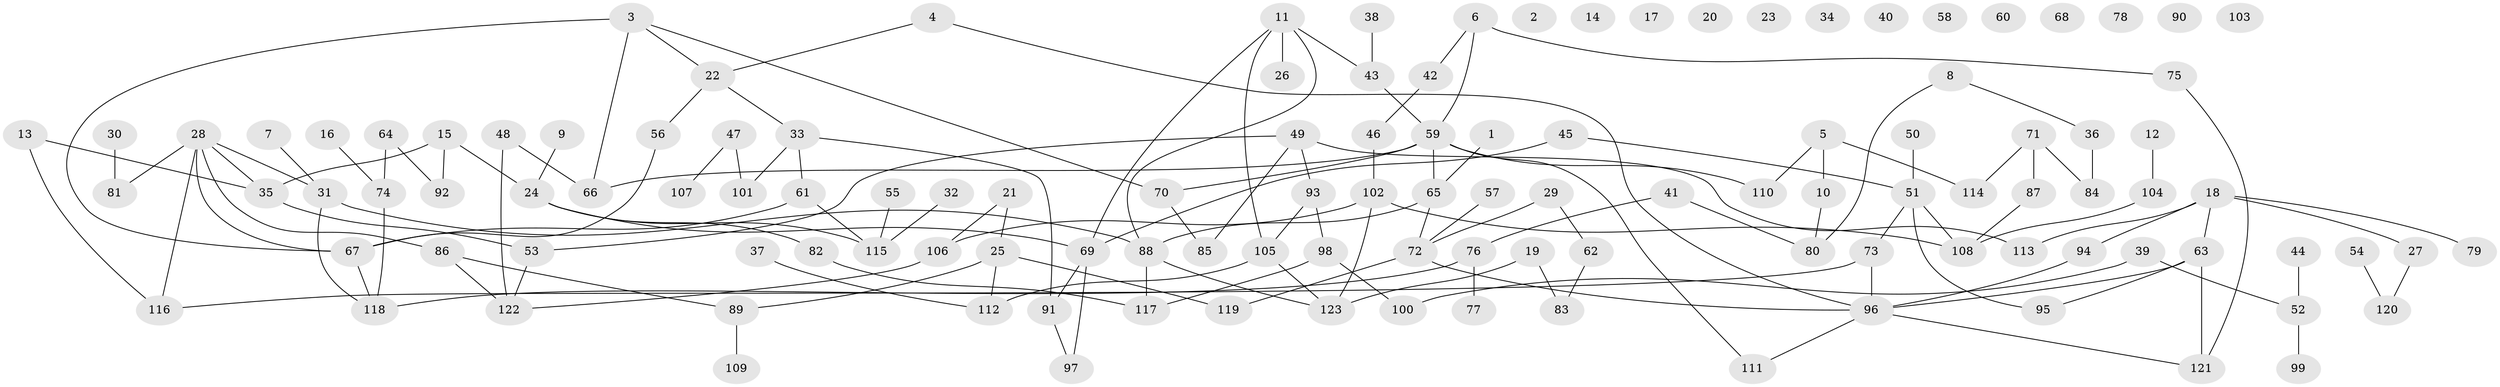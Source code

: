 // coarse degree distribution, {1: 0.16091954022988506, 0: 0.14942528735632185, 4: 0.11494252873563218, 2: 0.26436781609195403, 3: 0.16091954022988506, 8: 0.022988505747126436, 5: 0.05747126436781609, 7: 0.034482758620689655, 6: 0.034482758620689655}
// Generated by graph-tools (version 1.1) at 2025/41/03/06/25 10:41:25]
// undirected, 123 vertices, 147 edges
graph export_dot {
graph [start="1"]
  node [color=gray90,style=filled];
  1;
  2;
  3;
  4;
  5;
  6;
  7;
  8;
  9;
  10;
  11;
  12;
  13;
  14;
  15;
  16;
  17;
  18;
  19;
  20;
  21;
  22;
  23;
  24;
  25;
  26;
  27;
  28;
  29;
  30;
  31;
  32;
  33;
  34;
  35;
  36;
  37;
  38;
  39;
  40;
  41;
  42;
  43;
  44;
  45;
  46;
  47;
  48;
  49;
  50;
  51;
  52;
  53;
  54;
  55;
  56;
  57;
  58;
  59;
  60;
  61;
  62;
  63;
  64;
  65;
  66;
  67;
  68;
  69;
  70;
  71;
  72;
  73;
  74;
  75;
  76;
  77;
  78;
  79;
  80;
  81;
  82;
  83;
  84;
  85;
  86;
  87;
  88;
  89;
  90;
  91;
  92;
  93;
  94;
  95;
  96;
  97;
  98;
  99;
  100;
  101;
  102;
  103;
  104;
  105;
  106;
  107;
  108;
  109;
  110;
  111;
  112;
  113;
  114;
  115;
  116;
  117;
  118;
  119;
  120;
  121;
  122;
  123;
  1 -- 65;
  3 -- 22;
  3 -- 66;
  3 -- 67;
  3 -- 70;
  4 -- 22;
  4 -- 96;
  5 -- 10;
  5 -- 110;
  5 -- 114;
  6 -- 42;
  6 -- 59;
  6 -- 75;
  7 -- 31;
  8 -- 36;
  8 -- 80;
  9 -- 24;
  10 -- 80;
  11 -- 26;
  11 -- 43;
  11 -- 69;
  11 -- 88;
  11 -- 105;
  12 -- 104;
  13 -- 35;
  13 -- 116;
  15 -- 24;
  15 -- 35;
  15 -- 92;
  16 -- 74;
  18 -- 27;
  18 -- 63;
  18 -- 79;
  18 -- 94;
  18 -- 113;
  19 -- 83;
  19 -- 123;
  21 -- 25;
  21 -- 106;
  22 -- 33;
  22 -- 56;
  24 -- 69;
  24 -- 82;
  24 -- 115;
  25 -- 89;
  25 -- 112;
  25 -- 119;
  27 -- 120;
  28 -- 31;
  28 -- 35;
  28 -- 67;
  28 -- 81;
  28 -- 86;
  28 -- 116;
  29 -- 62;
  29 -- 72;
  30 -- 81;
  31 -- 88;
  31 -- 118;
  32 -- 115;
  33 -- 61;
  33 -- 91;
  33 -- 101;
  35 -- 53;
  36 -- 84;
  37 -- 112;
  38 -- 43;
  39 -- 52;
  39 -- 100;
  41 -- 76;
  41 -- 80;
  42 -- 46;
  43 -- 59;
  44 -- 52;
  45 -- 51;
  45 -- 69;
  46 -- 102;
  47 -- 101;
  47 -- 107;
  48 -- 66;
  48 -- 122;
  49 -- 53;
  49 -- 85;
  49 -- 93;
  49 -- 113;
  50 -- 51;
  51 -- 73;
  51 -- 95;
  51 -- 108;
  52 -- 99;
  53 -- 122;
  54 -- 120;
  55 -- 115;
  56 -- 67;
  57 -- 72;
  59 -- 65;
  59 -- 66;
  59 -- 70;
  59 -- 110;
  59 -- 111;
  61 -- 67;
  61 -- 115;
  62 -- 83;
  63 -- 95;
  63 -- 96;
  63 -- 121;
  64 -- 74;
  64 -- 92;
  65 -- 72;
  65 -- 88;
  67 -- 118;
  69 -- 91;
  69 -- 97;
  70 -- 85;
  71 -- 84;
  71 -- 87;
  71 -- 114;
  72 -- 96;
  72 -- 119;
  73 -- 96;
  73 -- 116;
  74 -- 118;
  75 -- 121;
  76 -- 77;
  76 -- 118;
  82 -- 117;
  86 -- 89;
  86 -- 122;
  87 -- 108;
  88 -- 117;
  88 -- 123;
  89 -- 109;
  91 -- 97;
  93 -- 98;
  93 -- 105;
  94 -- 96;
  96 -- 111;
  96 -- 121;
  98 -- 100;
  98 -- 117;
  102 -- 106;
  102 -- 108;
  102 -- 123;
  104 -- 108;
  105 -- 112;
  105 -- 123;
  106 -- 122;
}

